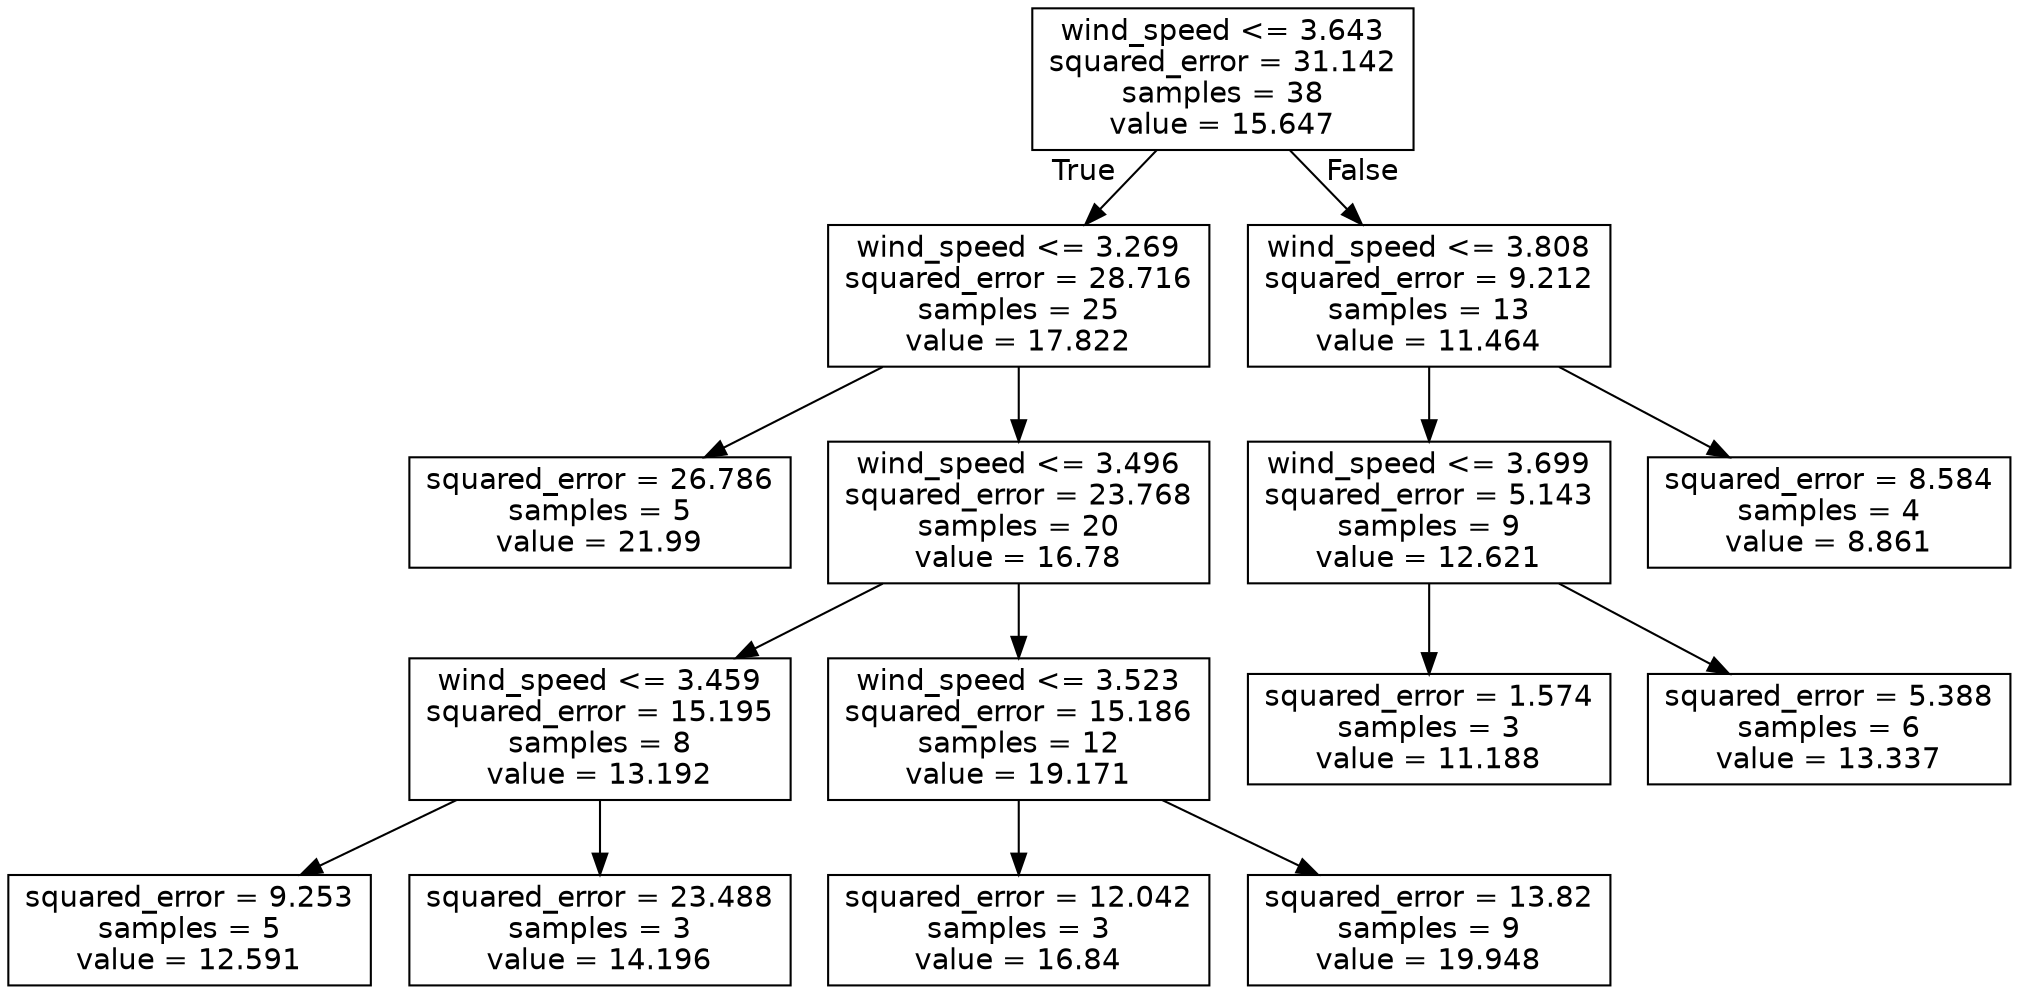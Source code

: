 digraph Tree {
node [shape=box, fontname="helvetica"] ;
edge [fontname="helvetica"] ;
0 [label="wind_speed <= 3.643\nsquared_error = 31.142\nsamples = 38\nvalue = 15.647"] ;
1 [label="wind_speed <= 3.269\nsquared_error = 28.716\nsamples = 25\nvalue = 17.822"] ;
0 -> 1 [labeldistance=2.5, labelangle=45, headlabel="True"] ;
3 [label="squared_error = 26.786\nsamples = 5\nvalue = 21.99"] ;
1 -> 3 ;
4 [label="wind_speed <= 3.496\nsquared_error = 23.768\nsamples = 20\nvalue = 16.78"] ;
1 -> 4 ;
5 [label="wind_speed <= 3.459\nsquared_error = 15.195\nsamples = 8\nvalue = 13.192"] ;
4 -> 5 ;
13 [label="squared_error = 9.253\nsamples = 5\nvalue = 12.591"] ;
5 -> 13 ;
14 [label="squared_error = 23.488\nsamples = 3\nvalue = 14.196"] ;
5 -> 14 ;
6 [label="wind_speed <= 3.523\nsquared_error = 15.186\nsamples = 12\nvalue = 19.171"] ;
4 -> 6 ;
9 [label="squared_error = 12.042\nsamples = 3\nvalue = 16.84"] ;
6 -> 9 ;
10 [label="squared_error = 13.82\nsamples = 9\nvalue = 19.948"] ;
6 -> 10 ;
2 [label="wind_speed <= 3.808\nsquared_error = 9.212\nsamples = 13\nvalue = 11.464"] ;
0 -> 2 [labeldistance=2.5, labelangle=-45, headlabel="False"] ;
7 [label="wind_speed <= 3.699\nsquared_error = 5.143\nsamples = 9\nvalue = 12.621"] ;
2 -> 7 ;
11 [label="squared_error = 1.574\nsamples = 3\nvalue = 11.188"] ;
7 -> 11 ;
12 [label="squared_error = 5.388\nsamples = 6\nvalue = 13.337"] ;
7 -> 12 ;
8 [label="squared_error = 8.584\nsamples = 4\nvalue = 8.861"] ;
2 -> 8 ;
}